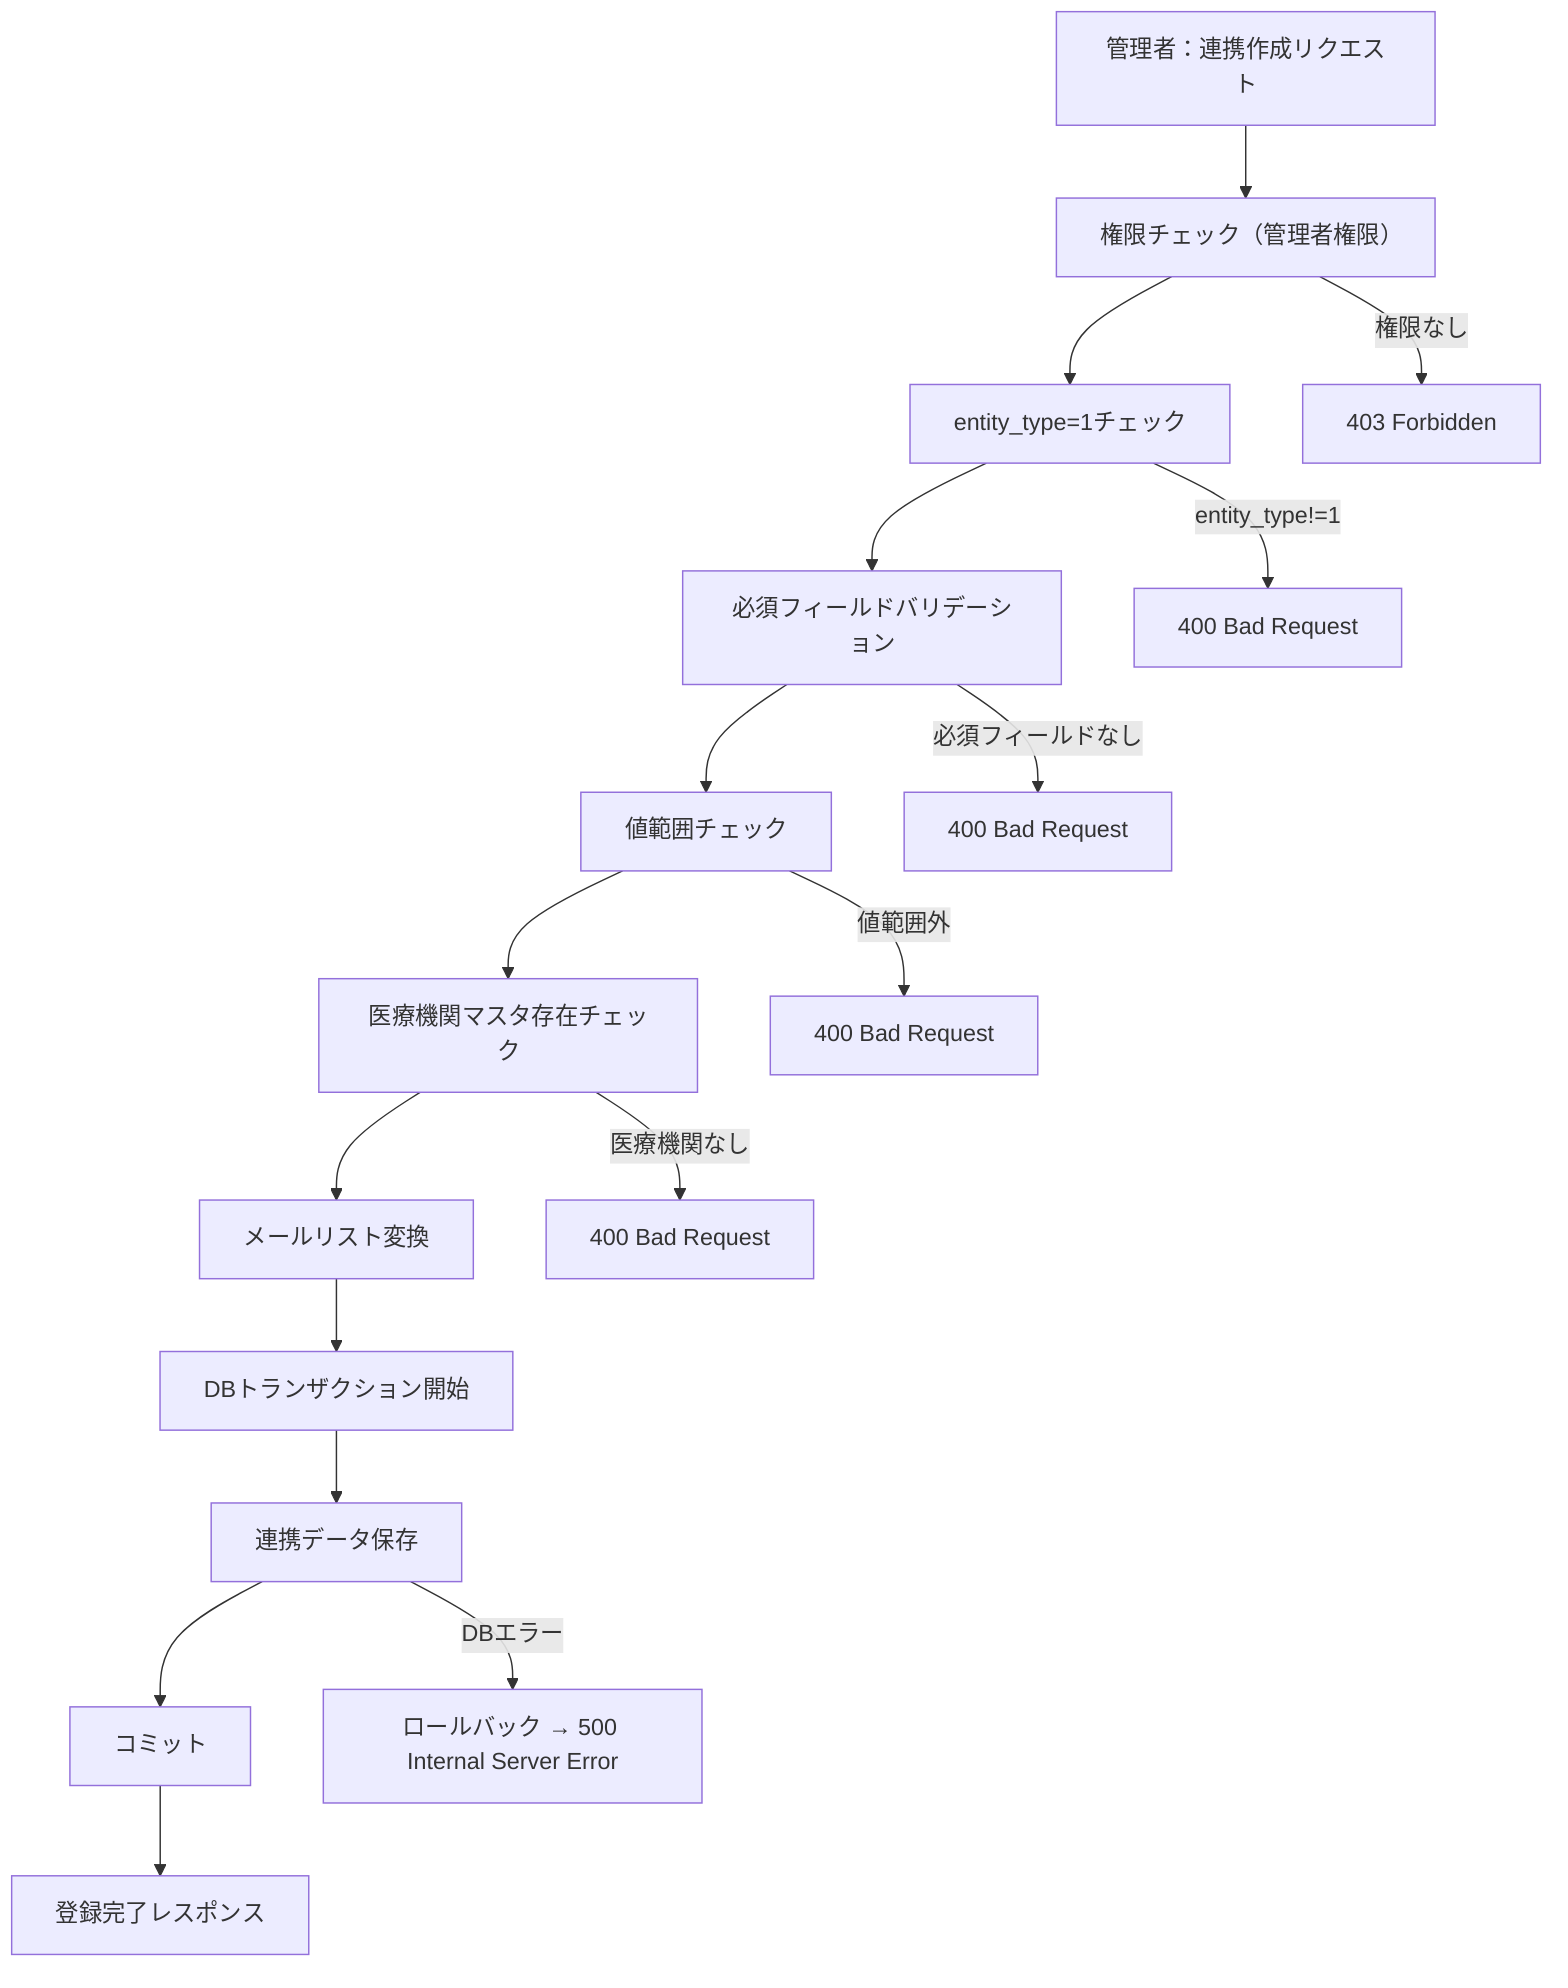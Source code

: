graph TD
    A[管理者：連携作成リクエスト] --> B[権限チェック（管理者権限）]
    B --> C[entity_type=1チェック]
    C --> D[必須フィールドバリデーション]
    D --> E[値範囲チェック]
    E --> F[医療機関マスタ存在チェック]
    F --> G[メールリスト変換]
    G --> H[DBトランザクション開始]
    H --> I[連携データ保存]
    I --> J[コミット]
    J --> K[登録完了レスポンス]
    
    B -->|権限なし| L[403 Forbidden]
    C -->|entity_type!=1| M[400 Bad Request]
    D -->|必須フィールドなし| N[400 Bad Request]
    E -->|値範囲外| O[400 Bad Request]
    F -->|医療機関なし| P[400 Bad Request]
    I -->|DBエラー| Q[ロールバック → 500 Internal Server Error]